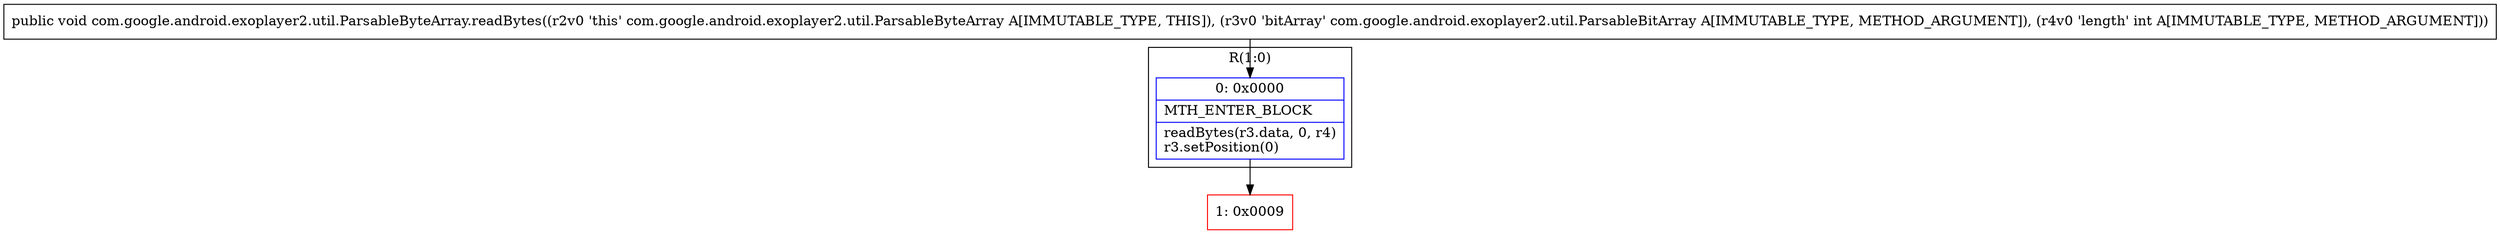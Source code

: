 digraph "CFG forcom.google.android.exoplayer2.util.ParsableByteArray.readBytes(Lcom\/google\/android\/exoplayer2\/util\/ParsableBitArray;I)V" {
subgraph cluster_Region_1722826989 {
label = "R(1:0)";
node [shape=record,color=blue];
Node_0 [shape=record,label="{0\:\ 0x0000|MTH_ENTER_BLOCK\l|readBytes(r3.data, 0, r4)\lr3.setPosition(0)\l}"];
}
Node_1 [shape=record,color=red,label="{1\:\ 0x0009}"];
MethodNode[shape=record,label="{public void com.google.android.exoplayer2.util.ParsableByteArray.readBytes((r2v0 'this' com.google.android.exoplayer2.util.ParsableByteArray A[IMMUTABLE_TYPE, THIS]), (r3v0 'bitArray' com.google.android.exoplayer2.util.ParsableBitArray A[IMMUTABLE_TYPE, METHOD_ARGUMENT]), (r4v0 'length' int A[IMMUTABLE_TYPE, METHOD_ARGUMENT])) }"];
MethodNode -> Node_0;
Node_0 -> Node_1;
}


